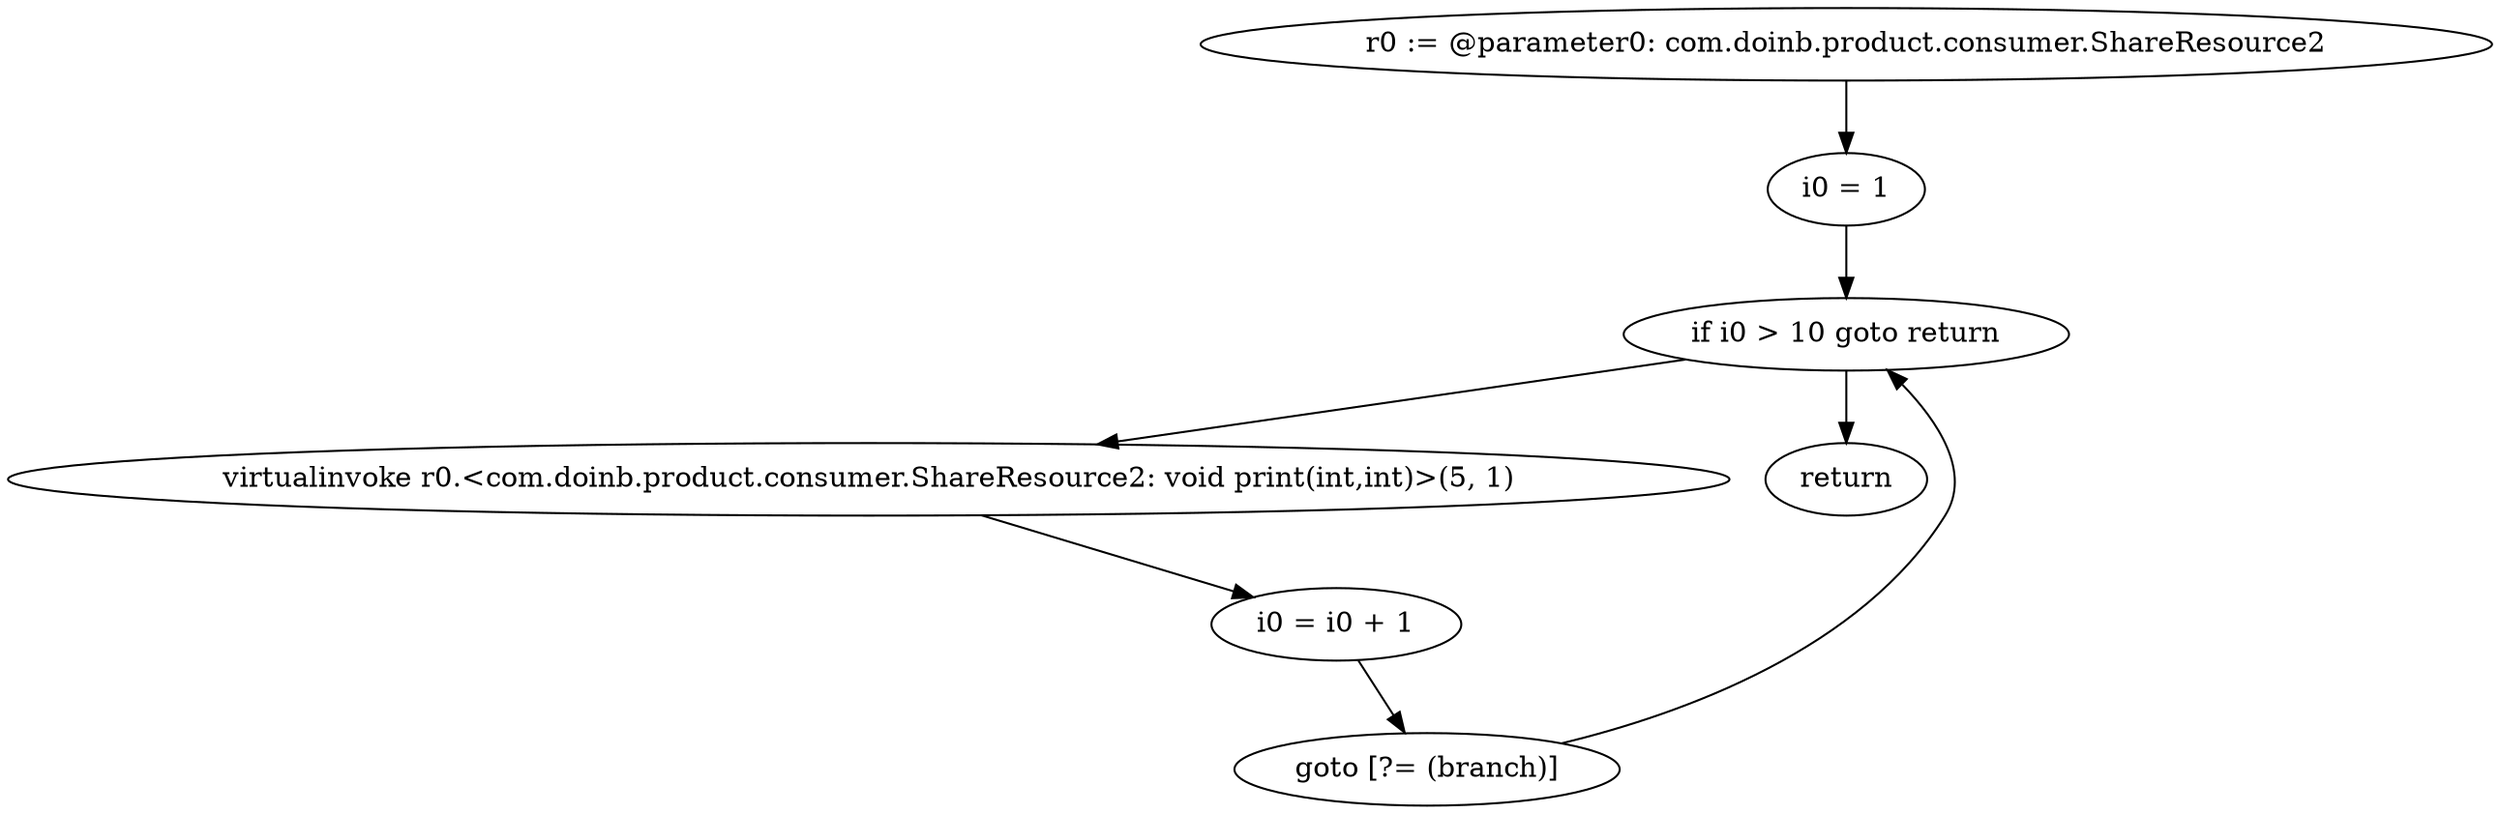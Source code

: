 digraph "unitGraph" {
    "r0 := @parameter0: com.doinb.product.consumer.ShareResource2"
    "i0 = 1"
    "if i0 > 10 goto return"
    "virtualinvoke r0.<com.doinb.product.consumer.ShareResource2: void print(int,int)>(5, 1)"
    "i0 = i0 + 1"
    "goto [?= (branch)]"
    "return"
    "r0 := @parameter0: com.doinb.product.consumer.ShareResource2"->"i0 = 1";
    "i0 = 1"->"if i0 > 10 goto return";
    "if i0 > 10 goto return"->"virtualinvoke r0.<com.doinb.product.consumer.ShareResource2: void print(int,int)>(5, 1)";
    "if i0 > 10 goto return"->"return";
    "virtualinvoke r0.<com.doinb.product.consumer.ShareResource2: void print(int,int)>(5, 1)"->"i0 = i0 + 1";
    "i0 = i0 + 1"->"goto [?= (branch)]";
    "goto [?= (branch)]"->"if i0 > 10 goto return";
}
